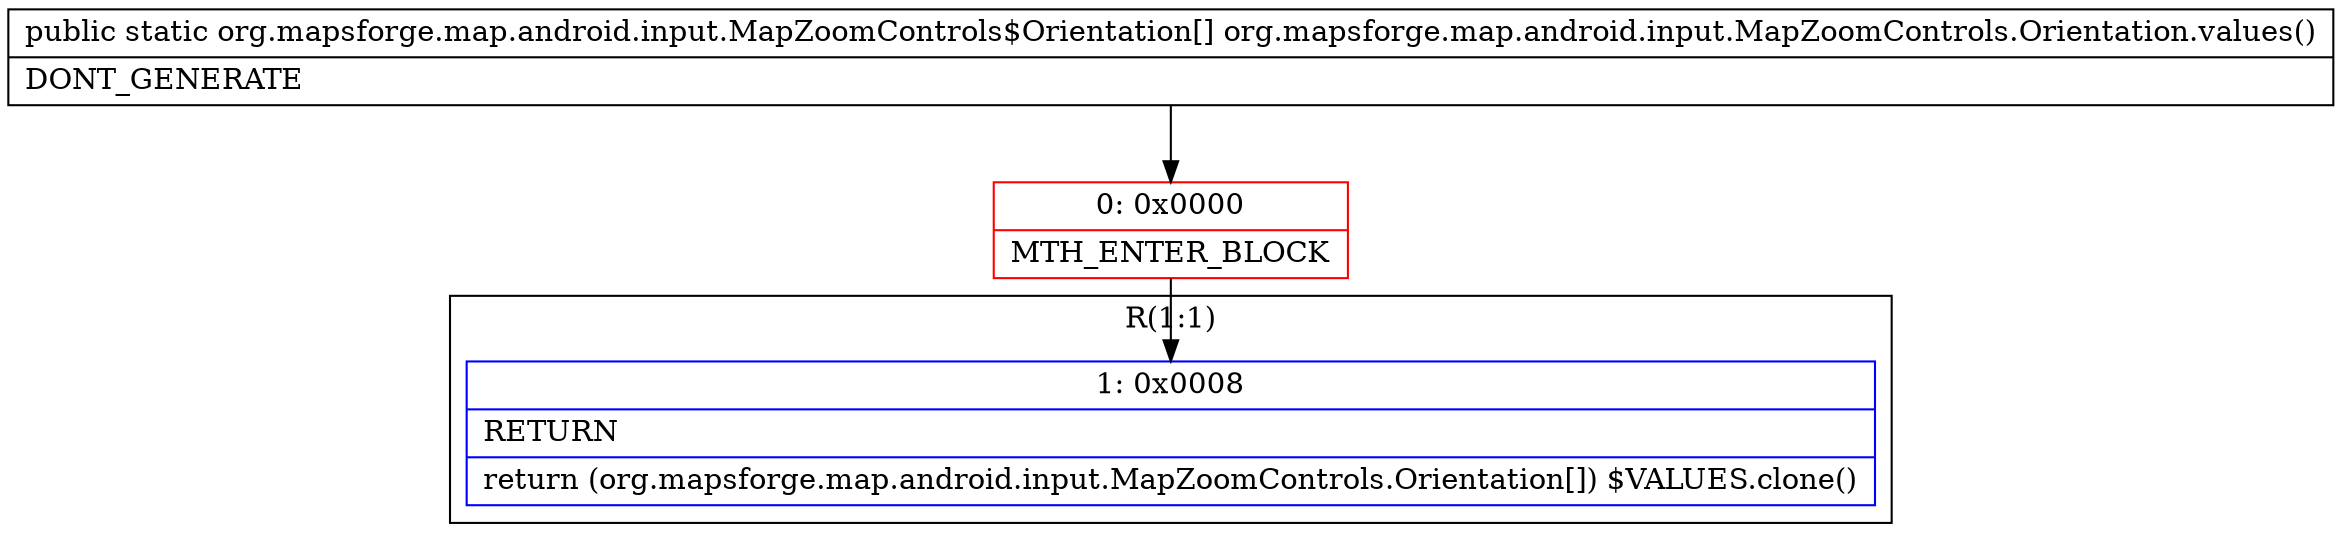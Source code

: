digraph "CFG fororg.mapsforge.map.android.input.MapZoomControls.Orientation.values()[Lorg\/mapsforge\/map\/android\/input\/MapZoomControls$Orientation;" {
subgraph cluster_Region_1518662016 {
label = "R(1:1)";
node [shape=record,color=blue];
Node_1 [shape=record,label="{1\:\ 0x0008|RETURN\l|return (org.mapsforge.map.android.input.MapZoomControls.Orientation[]) $VALUES.clone()\l}"];
}
Node_0 [shape=record,color=red,label="{0\:\ 0x0000|MTH_ENTER_BLOCK\l}"];
MethodNode[shape=record,label="{public static org.mapsforge.map.android.input.MapZoomControls$Orientation[] org.mapsforge.map.android.input.MapZoomControls.Orientation.values()  | DONT_GENERATE\l}"];
MethodNode -> Node_0;
Node_0 -> Node_1;
}

